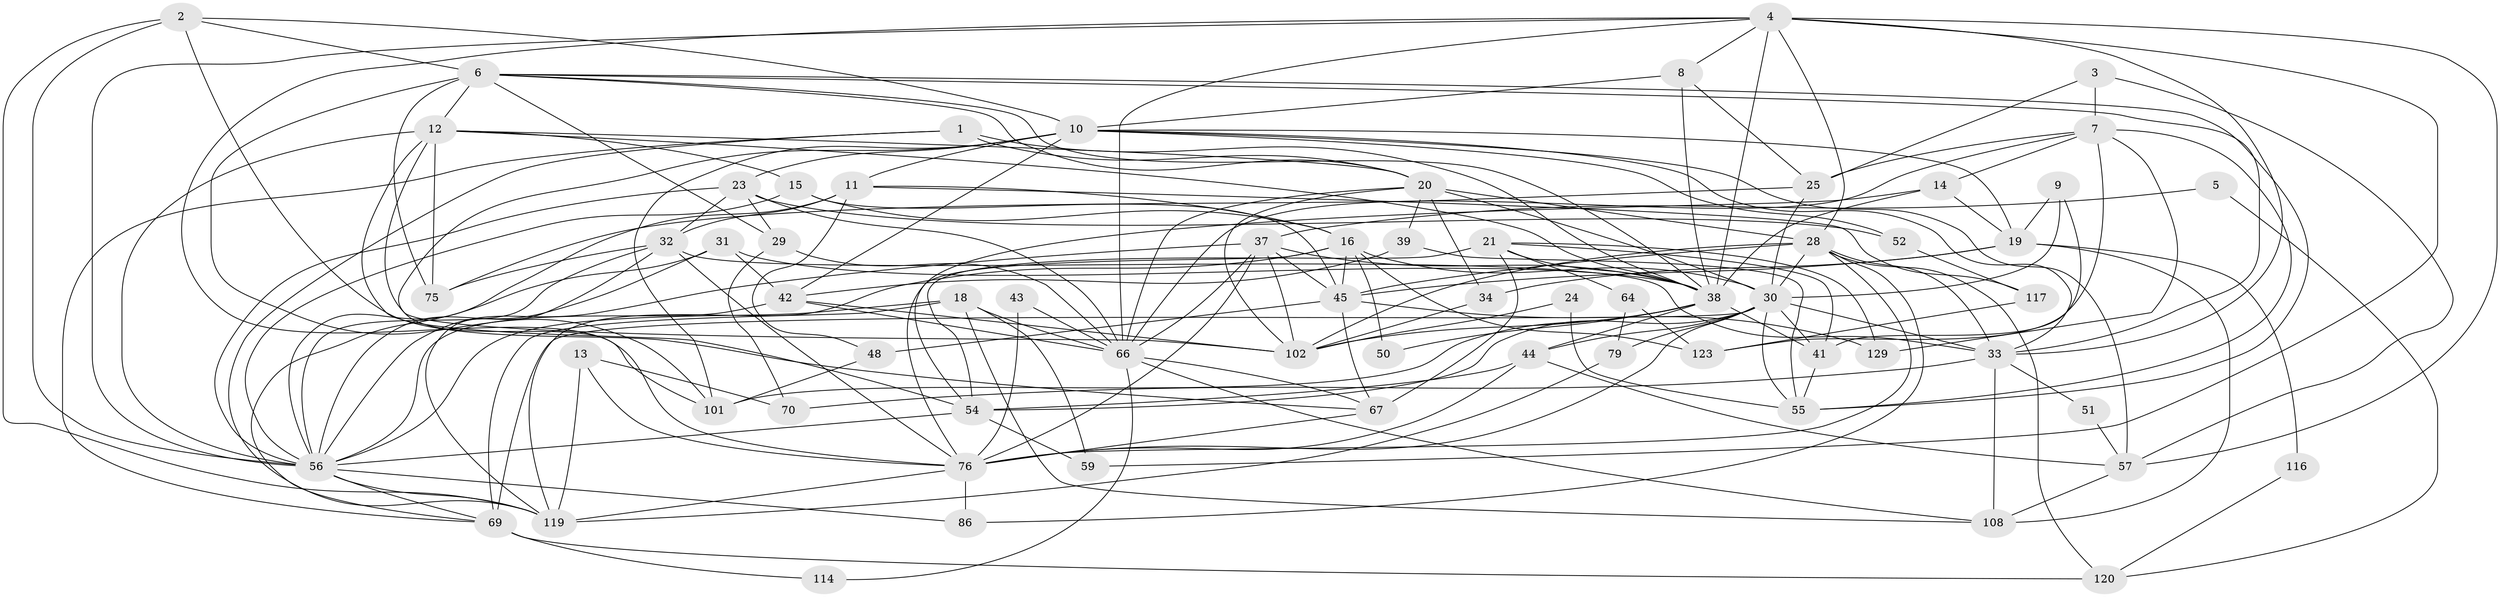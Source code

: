 // original degree distribution, {5: 0.17424242424242425, 3: 0.26515151515151514, 2: 0.11363636363636363, 4: 0.3333333333333333, 7: 0.045454545454545456, 8: 0.022727272727272728, 6: 0.045454545454545456}
// Generated by graph-tools (version 1.1) at 2025/15/03/09/25 04:15:11]
// undirected, 66 vertices, 186 edges
graph export_dot {
graph [start="1"]
  node [color=gray90,style=filled];
  1;
  2 [super="+73"];
  3;
  4 [super="+107"];
  5;
  6 [super="+17"];
  7 [super="+22"];
  8 [super="+82"];
  9;
  10 [super="+49"];
  11 [super="+26"];
  12 [super="+90+74"];
  13;
  14;
  15;
  16 [super="+92+93"];
  18 [super="+27"];
  19 [super="+60"];
  20 [super="+40+100"];
  21 [super="+103"];
  23 [super="+97"];
  24;
  25 [super="+87"];
  28 [super="+61"];
  29 [super="+47"];
  30 [super="+98+91+96"];
  31;
  32 [super="+36"];
  33 [super="+53+84"];
  34;
  37 [super="+78"];
  38 [super="+46"];
  39;
  41;
  42 [super="+112+121"];
  43;
  44 [super="+77"];
  45 [super="+115+68"];
  48;
  50;
  51;
  52;
  54 [super="+65+71"];
  55 [super="+99"];
  56 [super="+72"];
  57;
  59;
  64;
  66 [super="+124+111+89"];
  67 [super="+80"];
  69 [super="+109"];
  70;
  75 [super="+132"];
  76 [super="+83+122"];
  79;
  86;
  101 [super="+118"];
  102 [super="+106"];
  108 [super="+126"];
  114;
  116;
  117;
  119 [super="+130+125"];
  120;
  123;
  129;
  1 -- 69;
  1 -- 20;
  1 -- 119;
  1 -- 38 [weight=2];
  2 -- 119;
  2 -- 56;
  2 -- 10;
  2 -- 67;
  2 -- 6;
  3 -- 57;
  3 -- 7;
  3 -- 25;
  4 -- 38;
  4 -- 56;
  4 -- 57;
  4 -- 59;
  4 -- 28;
  4 -- 101;
  4 -- 66;
  4 -- 8;
  4 -- 33;
  5 -- 120;
  5 -- 37;
  6 -- 101 [weight=2];
  6 -- 29 [weight=3];
  6 -- 12;
  6 -- 20;
  6 -- 55;
  6 -- 75;
  6 -- 38;
  6 -- 33;
  7 -- 66;
  7 -- 129;
  7 -- 25;
  7 -- 123;
  7 -- 14;
  7 -- 55;
  8 -- 38 [weight=2];
  8 -- 10;
  8 -- 25;
  9 -- 19;
  9 -- 41;
  9 -- 30;
  10 -- 57;
  10 -- 101;
  10 -- 11;
  10 -- 42 [weight=2];
  10 -- 52;
  10 -- 23;
  10 -- 19;
  10 -- 76 [weight=2];
  10 -- 33;
  11 -- 16;
  11 -- 48;
  11 -- 32;
  11 -- 117;
  11 -- 56;
  12 -- 20;
  12 -- 102;
  12 -- 54;
  12 -- 38;
  12 -- 56;
  12 -- 75;
  12 -- 15;
  13 -- 119;
  13 -- 70;
  13 -- 76;
  14 -- 19;
  14 -- 54;
  14 -- 38;
  15 -- 16;
  15 -- 45;
  15 -- 56;
  16 -- 123;
  16 -- 50;
  16 -- 119;
  16 -- 30;
  16 -- 45;
  16 -- 76;
  18 -- 66;
  18 -- 69;
  18 -- 56;
  18 -- 59;
  18 -- 108;
  19 -- 34;
  19 -- 116;
  19 -- 108;
  19 -- 45;
  20 -- 34;
  20 -- 28;
  20 -- 30;
  20 -- 102;
  20 -- 39;
  20 -- 66;
  21 -- 64;
  21 -- 41;
  21 -- 129;
  21 -- 67;
  21 -- 54;
  21 -- 38;
  23 -- 66;
  23 -- 56;
  23 -- 32;
  23 -- 52;
  23 -- 29;
  24 -- 102;
  24 -- 55;
  25 -- 30;
  25 -- 75;
  28 -- 33;
  28 -- 102;
  28 -- 86;
  28 -- 120;
  28 -- 30 [weight=2];
  28 -- 45;
  28 -- 76;
  29 -- 66 [weight=2];
  29 -- 70;
  30 -- 44;
  30 -- 79;
  30 -- 41;
  30 -- 69;
  30 -- 54;
  30 -- 55;
  30 -- 76;
  30 -- 33;
  31 -- 69;
  31 -- 42;
  31 -- 38;
  31 -- 56;
  32 -- 75;
  32 -- 33;
  32 -- 119;
  32 -- 56;
  32 -- 76;
  33 -- 51;
  33 -- 70;
  33 -- 108;
  34 -- 102;
  37 -- 66;
  37 -- 102;
  37 -- 76;
  37 -- 45;
  37 -- 38;
  37 -- 56;
  38 -- 50;
  38 -- 44;
  38 -- 41;
  38 -- 101;
  38 -- 102 [weight=2];
  39 -- 55;
  39 -- 42;
  41 -- 55;
  42 -- 56;
  42 -- 66;
  42 -- 102;
  43 -- 66;
  43 -- 76;
  44 -- 54;
  44 -- 57;
  44 -- 76;
  45 -- 48;
  45 -- 129;
  45 -- 67;
  48 -- 101;
  51 -- 57;
  52 -- 117;
  54 -- 59;
  54 -- 56;
  56 -- 69;
  56 -- 119;
  56 -- 86;
  57 -- 108;
  64 -- 79;
  64 -- 123;
  66 -- 114;
  66 -- 108;
  66 -- 67;
  67 -- 76;
  69 -- 114;
  69 -- 120;
  76 -- 119;
  76 -- 86;
  79 -- 119;
  116 -- 120;
  117 -- 123;
}
